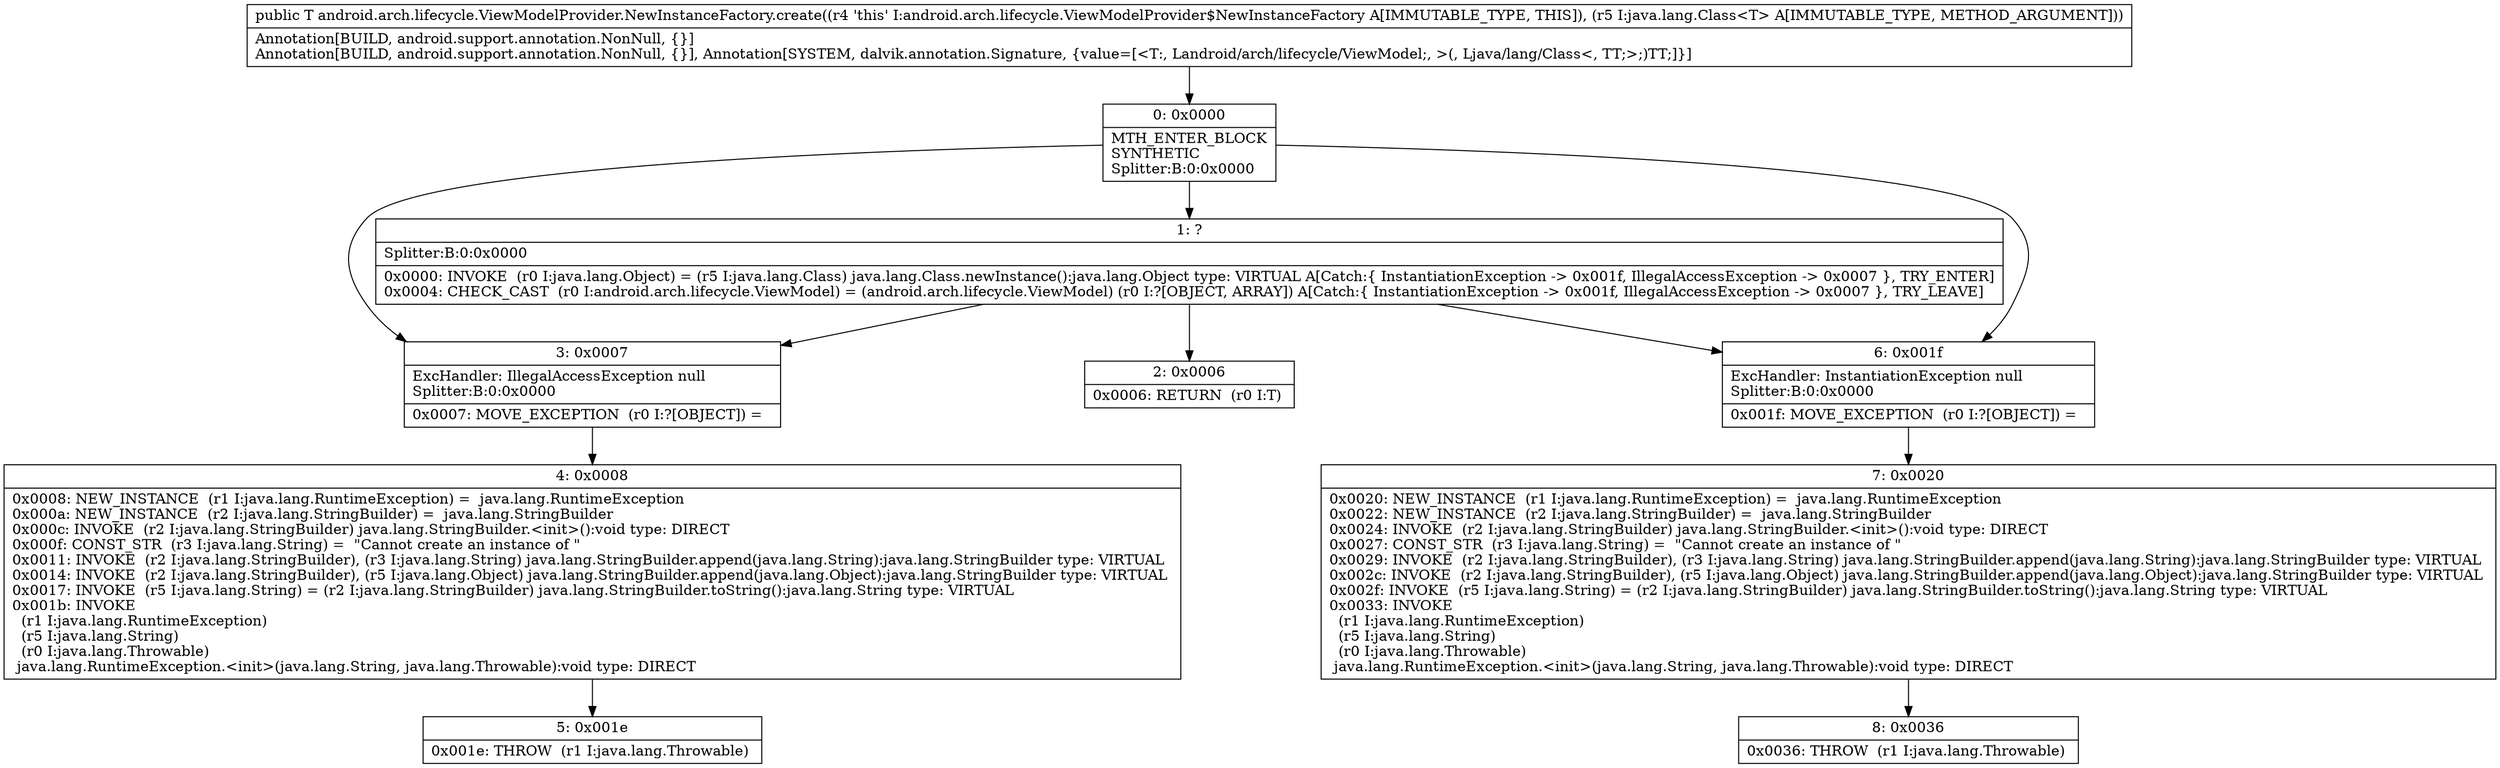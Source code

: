 digraph "CFG forandroid.arch.lifecycle.ViewModelProvider.NewInstanceFactory.create(Ljava\/lang\/Class;)Landroid\/arch\/lifecycle\/ViewModel;" {
Node_0 [shape=record,label="{0\:\ 0x0000|MTH_ENTER_BLOCK\lSYNTHETIC\lSplitter:B:0:0x0000\l}"];
Node_1 [shape=record,label="{1\:\ ?|Splitter:B:0:0x0000\l|0x0000: INVOKE  (r0 I:java.lang.Object) = (r5 I:java.lang.Class) java.lang.Class.newInstance():java.lang.Object type: VIRTUAL A[Catch:\{ InstantiationException \-\> 0x001f, IllegalAccessException \-\> 0x0007 \}, TRY_ENTER]\l0x0004: CHECK_CAST  (r0 I:android.arch.lifecycle.ViewModel) = (android.arch.lifecycle.ViewModel) (r0 I:?[OBJECT, ARRAY]) A[Catch:\{ InstantiationException \-\> 0x001f, IllegalAccessException \-\> 0x0007 \}, TRY_LEAVE]\l}"];
Node_2 [shape=record,label="{2\:\ 0x0006|0x0006: RETURN  (r0 I:T) \l}"];
Node_3 [shape=record,label="{3\:\ 0x0007|ExcHandler: IllegalAccessException null\lSplitter:B:0:0x0000\l|0x0007: MOVE_EXCEPTION  (r0 I:?[OBJECT]) =  \l}"];
Node_4 [shape=record,label="{4\:\ 0x0008|0x0008: NEW_INSTANCE  (r1 I:java.lang.RuntimeException) =  java.lang.RuntimeException \l0x000a: NEW_INSTANCE  (r2 I:java.lang.StringBuilder) =  java.lang.StringBuilder \l0x000c: INVOKE  (r2 I:java.lang.StringBuilder) java.lang.StringBuilder.\<init\>():void type: DIRECT \l0x000f: CONST_STR  (r3 I:java.lang.String) =  \"Cannot create an instance of \" \l0x0011: INVOKE  (r2 I:java.lang.StringBuilder), (r3 I:java.lang.String) java.lang.StringBuilder.append(java.lang.String):java.lang.StringBuilder type: VIRTUAL \l0x0014: INVOKE  (r2 I:java.lang.StringBuilder), (r5 I:java.lang.Object) java.lang.StringBuilder.append(java.lang.Object):java.lang.StringBuilder type: VIRTUAL \l0x0017: INVOKE  (r5 I:java.lang.String) = (r2 I:java.lang.StringBuilder) java.lang.StringBuilder.toString():java.lang.String type: VIRTUAL \l0x001b: INVOKE  \l  (r1 I:java.lang.RuntimeException)\l  (r5 I:java.lang.String)\l  (r0 I:java.lang.Throwable)\l java.lang.RuntimeException.\<init\>(java.lang.String, java.lang.Throwable):void type: DIRECT \l}"];
Node_5 [shape=record,label="{5\:\ 0x001e|0x001e: THROW  (r1 I:java.lang.Throwable) \l}"];
Node_6 [shape=record,label="{6\:\ 0x001f|ExcHandler: InstantiationException null\lSplitter:B:0:0x0000\l|0x001f: MOVE_EXCEPTION  (r0 I:?[OBJECT]) =  \l}"];
Node_7 [shape=record,label="{7\:\ 0x0020|0x0020: NEW_INSTANCE  (r1 I:java.lang.RuntimeException) =  java.lang.RuntimeException \l0x0022: NEW_INSTANCE  (r2 I:java.lang.StringBuilder) =  java.lang.StringBuilder \l0x0024: INVOKE  (r2 I:java.lang.StringBuilder) java.lang.StringBuilder.\<init\>():void type: DIRECT \l0x0027: CONST_STR  (r3 I:java.lang.String) =  \"Cannot create an instance of \" \l0x0029: INVOKE  (r2 I:java.lang.StringBuilder), (r3 I:java.lang.String) java.lang.StringBuilder.append(java.lang.String):java.lang.StringBuilder type: VIRTUAL \l0x002c: INVOKE  (r2 I:java.lang.StringBuilder), (r5 I:java.lang.Object) java.lang.StringBuilder.append(java.lang.Object):java.lang.StringBuilder type: VIRTUAL \l0x002f: INVOKE  (r5 I:java.lang.String) = (r2 I:java.lang.StringBuilder) java.lang.StringBuilder.toString():java.lang.String type: VIRTUAL \l0x0033: INVOKE  \l  (r1 I:java.lang.RuntimeException)\l  (r5 I:java.lang.String)\l  (r0 I:java.lang.Throwable)\l java.lang.RuntimeException.\<init\>(java.lang.String, java.lang.Throwable):void type: DIRECT \l}"];
Node_8 [shape=record,label="{8\:\ 0x0036|0x0036: THROW  (r1 I:java.lang.Throwable) \l}"];
MethodNode[shape=record,label="{public T android.arch.lifecycle.ViewModelProvider.NewInstanceFactory.create((r4 'this' I:android.arch.lifecycle.ViewModelProvider$NewInstanceFactory A[IMMUTABLE_TYPE, THIS]), (r5 I:java.lang.Class\<T\> A[IMMUTABLE_TYPE, METHOD_ARGUMENT]))  | Annotation[BUILD, android.support.annotation.NonNull, \{\}]\lAnnotation[BUILD, android.support.annotation.NonNull, \{\}], Annotation[SYSTEM, dalvik.annotation.Signature, \{value=[\<T:, Landroid\/arch\/lifecycle\/ViewModel;, \>(, Ljava\/lang\/Class\<, TT;\>;)TT;]\}]\l}"];
MethodNode -> Node_0;
Node_0 -> Node_1;
Node_0 -> Node_6;
Node_0 -> Node_3;
Node_1 -> Node_2;
Node_1 -> Node_6;
Node_1 -> Node_3;
Node_3 -> Node_4;
Node_4 -> Node_5;
Node_6 -> Node_7;
Node_7 -> Node_8;
}

